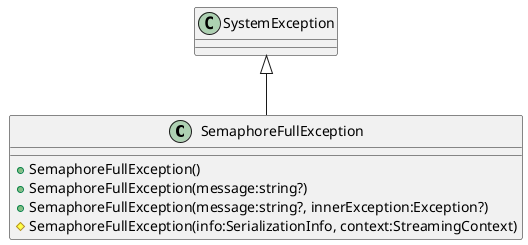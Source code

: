 @startuml
class SemaphoreFullException {
    + SemaphoreFullException()
    + SemaphoreFullException(message:string?)
    + SemaphoreFullException(message:string?, innerException:Exception?)
    # SemaphoreFullException(info:SerializationInfo, context:StreamingContext)
}
SystemException <|-- SemaphoreFullException
@enduml
